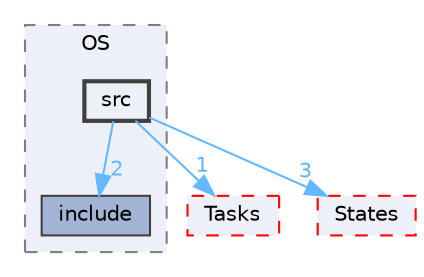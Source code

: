 digraph "src/OS/src"
{
 // LATEX_PDF_SIZE
  bgcolor="transparent";
  edge [fontname=Helvetica,fontsize=10,labelfontname=Helvetica,labelfontsize=10];
  node [fontname=Helvetica,fontsize=10,shape=box,height=0.2,width=0.4];
  compound=true
  subgraph clusterdir_54f5ad4811a0c3ecf9d1d7b037b5d3a4 {
    graph [ bgcolor="#edf0f7", pencolor="grey50", label="OS", fontname=Helvetica,fontsize=10 style="filled,dashed", URL="dir_54f5ad4811a0c3ecf9d1d7b037b5d3a4.html",tooltip=""]
  dir_5defcd96e2744d973b853d7f584d1b65 [label="include", fillcolor="#a2b4d6", color="grey25", style="filled", URL="dir_5defcd96e2744d973b853d7f584d1b65.html",tooltip=""];
  dir_9a4c0ddeadfab001eff50c9783b5ab59 [label="src", fillcolor="#edf0f7", color="grey25", style="filled,bold", URL="dir_9a4c0ddeadfab001eff50c9783b5ab59.html",tooltip=""];
  }
  dir_15942c16c93f90974604cc5d8cedb2cd [label="Tasks", fillcolor="#edf0f7", color="red", style="filled,dashed", URL="dir_15942c16c93f90974604cc5d8cedb2cd.html",tooltip=""];
  dir_418f1c0c7a7af3f93e93ef60c934c206 [label="States", fillcolor="#edf0f7", color="red", style="filled,dashed", URL="dir_418f1c0c7a7af3f93e93ef60c934c206.html",tooltip=""];
  dir_9a4c0ddeadfab001eff50c9783b5ab59->dir_15942c16c93f90974604cc5d8cedb2cd [headlabel="1", labeldistance=1.5 headhref="dir_000005_000009.html" href="dir_000005_000009.html" color="steelblue1" fontcolor="steelblue1"];
  dir_9a4c0ddeadfab001eff50c9783b5ab59->dir_418f1c0c7a7af3f93e93ef60c934c206 [headlabel="3", labeldistance=1.5 headhref="dir_000005_000008.html" href="dir_000005_000008.html" color="steelblue1" fontcolor="steelblue1"];
  dir_9a4c0ddeadfab001eff50c9783b5ab59->dir_5defcd96e2744d973b853d7f584d1b65 [headlabel="2", labeldistance=1.5 headhref="dir_000005_000000.html" href="dir_000005_000000.html" color="steelblue1" fontcolor="steelblue1"];
}
